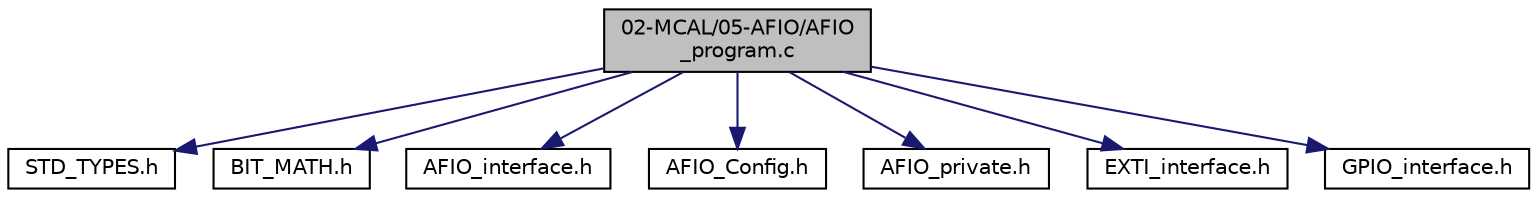 digraph "02-MCAL/05-AFIO/AFIO_program.c"
{
 // LATEX_PDF_SIZE
  edge [fontname="Helvetica",fontsize="10",labelfontname="Helvetica",labelfontsize="10"];
  node [fontname="Helvetica",fontsize="10",shape=record];
  Node1 [label="02-MCAL/05-AFIO/AFIO\l_program.c",height=0.2,width=0.4,color="black", fillcolor="grey75", style="filled", fontcolor="black",tooltip="This File contains the source code of the AFIO Driver Functions for Target stm32f10x."];
  Node1 -> Node2 [color="midnightblue",fontsize="10",style="solid",fontname="Helvetica"];
  Node2 [label="STD_TYPES.h",height=0.2,width=0.4,color="black", fillcolor="white", style="filled",URL="$_s_t_d___t_y_p_e_s_8h.html",tooltip=" "];
  Node1 -> Node3 [color="midnightblue",fontsize="10",style="solid",fontname="Helvetica"];
  Node3 [label="BIT_MATH.h",height=0.2,width=0.4,color="black", fillcolor="white", style="filled",URL="$_b_i_t___m_a_t_h_8h.html",tooltip=" "];
  Node1 -> Node4 [color="midnightblue",fontsize="10",style="solid",fontname="Helvetica"];
  Node4 [label="AFIO_interface.h",height=0.2,width=0.4,color="black", fillcolor="white", style="filled",URL="$_a_f_i_o__interface_8h.html",tooltip="This file contains the function headers and the macros for the AFIO Driver that the User can see and ..."];
  Node1 -> Node5 [color="midnightblue",fontsize="10",style="solid",fontname="Helvetica"];
  Node5 [label="AFIO_Config.h",height=0.2,width=0.4,color="black", fillcolor="white", style="filled",URL="$_a_f_i_o___config_8h.html",tooltip="This file contains the Configuration for the AFIO Driver(User Should see and modify if needed)"];
  Node1 -> Node6 [color="midnightblue",fontsize="10",style="solid",fontname="Helvetica"];
  Node6 [label="AFIO_private.h",height=0.2,width=0.4,color="black", fillcolor="white", style="filled",URL="$_a_f_i_o__private_8h.html",tooltip="This file contains the Registers and the macros for the AFIO Driver the User shouldn't see this."];
  Node1 -> Node7 [color="midnightblue",fontsize="10",style="solid",fontname="Helvetica"];
  Node7 [label="EXTI_interface.h",height=0.2,width=0.4,color="black", fillcolor="white", style="filled",URL="$_e_x_t_i__interface_8h.html",tooltip="This file contains the function headers and the macros for the EXTI Driver that the User can see and ..."];
  Node1 -> Node8 [color="midnightblue",fontsize="10",style="solid",fontname="Helvetica"];
  Node8 [label="GPIO_interface.h",height=0.2,width=0.4,color="black", fillcolor="white", style="filled",URL="$_g_p_i_o__interface_8h.html",tooltip="This file contains the function headers and the macros for the GPIO Driver that the User can see and ..."];
}
